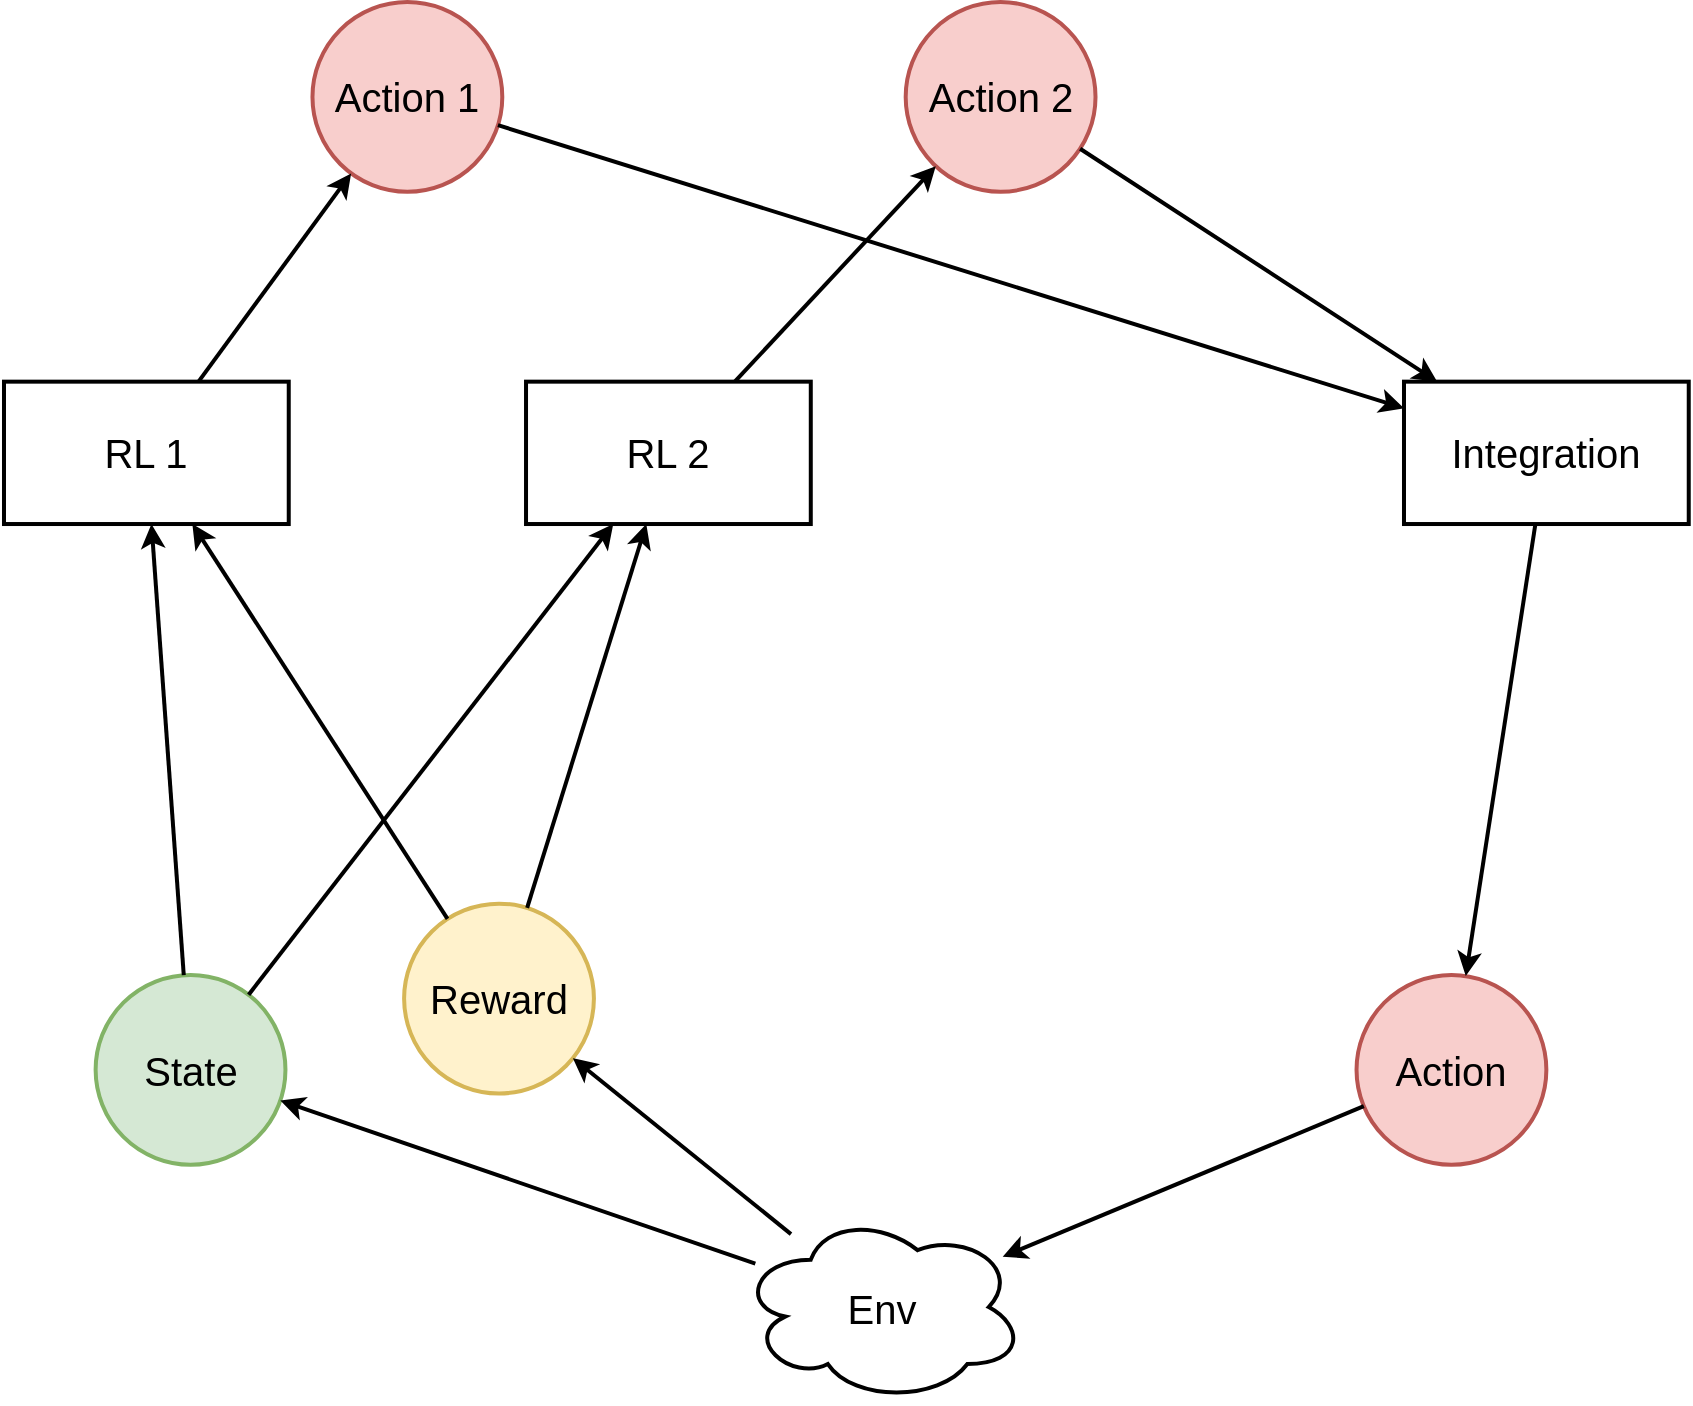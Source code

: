 <mxfile version="14.1.8" type="device" pages="3"><diagram id="eBwx7ttUTXXnXy8yIM_Y" name="step_1"><mxGraphModel dx="1673" dy="964" grid="1" gridSize="10" guides="1" tooltips="1" connect="1" arrows="1" fold="1" page="1" pageScale="1" pageWidth="1100" pageHeight="850" math="0" shadow="0"><root><mxCell id="0"/><mxCell id="1" parent="0"/><mxCell id="VFgrI5C9sfG1d8kRxmnY-7" value="RL 2" style="whiteSpace=wrap;html=1;fontSize=20;strokeWidth=2;" vertex="1" parent="1"><mxGeometry x="390.014" y="279.831" width="142.373" height="71.186" as="geometry"/></mxCell><mxCell id="VFgrI5C9sfG1d8kRxmnY-1" value="Env" style="ellipse;shape=cloud;whiteSpace=wrap;html=1;fontSize=20;strokeWidth=2;" vertex="1" parent="1"><mxGeometry x="496.793" y="695.085" width="142.373" height="94.915" as="geometry"/></mxCell><mxCell id="VFgrI5C9sfG1d8kRxmnY-2" value="State" style="ellipse;whiteSpace=wrap;html=1;aspect=fixed;fillColor=#d5e8d4;strokeColor=#82b366;fontSize=20;strokeWidth=2;" vertex="1" parent="1"><mxGeometry x="174.81" y="576.436" width="94.915" height="94.915" as="geometry"/></mxCell><mxCell id="VFgrI5C9sfG1d8kRxmnY-3" value="Reward" style="ellipse;whiteSpace=wrap;html=1;aspect=fixed;fillColor=#fff2cc;strokeColor=#d6b656;fontSize=20;strokeWidth=2;" vertex="1" parent="1"><mxGeometry x="329.047" y="540.843" width="94.915" height="94.915" as="geometry"/></mxCell><mxCell id="VFgrI5C9sfG1d8kRxmnY-4" value="" style="endArrow=classic;html=1;fontSize=20;strokeWidth=2;" edge="1" parent="1" source="VFgrI5C9sfG1d8kRxmnY-1" target="VFgrI5C9sfG1d8kRxmnY-2"><mxGeometry x="57.81" y="90" width="50" height="50" as="geometry"><mxPoint x="473.065" y="517.119" as="sourcePoint"/><mxPoint x="532.387" y="457.797" as="targetPoint"/></mxGeometry></mxCell><mxCell id="VFgrI5C9sfG1d8kRxmnY-5" value="" style="endArrow=classic;html=1;fontSize=20;strokeWidth=2;" edge="1" parent="1" source="VFgrI5C9sfG1d8kRxmnY-1" target="VFgrI5C9sfG1d8kRxmnY-3"><mxGeometry x="57.81" y="90" width="50" height="50" as="geometry"><mxPoint x="473.065" y="517.119" as="sourcePoint"/><mxPoint x="532.387" y="457.797" as="targetPoint"/></mxGeometry></mxCell><mxCell id="VFgrI5C9sfG1d8kRxmnY-6" value="RL 1" style="whiteSpace=wrap;html=1;fontSize=20;strokeWidth=2;" vertex="1" parent="1"><mxGeometry x="128.996" y="279.831" width="142.373" height="71.186" as="geometry"/></mxCell><mxCell id="VFgrI5C9sfG1d8kRxmnY-8" value="" style="endArrow=classic;html=1;fontSize=20;strokeWidth=2;" edge="1" parent="1" source="VFgrI5C9sfG1d8kRxmnY-2" target="VFgrI5C9sfG1d8kRxmnY-6"><mxGeometry x="57.81" y="90" width="50" height="50" as="geometry"><mxPoint x="473.065" y="386.61" as="sourcePoint"/><mxPoint x="532.387" y="327.288" as="targetPoint"/></mxGeometry></mxCell><mxCell id="VFgrI5C9sfG1d8kRxmnY-10" value="" style="endArrow=classic;html=1;fontSize=20;strokeWidth=2;" edge="1" parent="1" source="VFgrI5C9sfG1d8kRxmnY-3" target="VFgrI5C9sfG1d8kRxmnY-6"><mxGeometry x="57.81" y="90" width="50" height="50" as="geometry"><mxPoint x="473.065" y="386.61" as="sourcePoint"/><mxPoint x="532.387" y="327.288" as="targetPoint"/></mxGeometry></mxCell><mxCell id="VFgrI5C9sfG1d8kRxmnY-11" value="" style="endArrow=classic;html=1;fontSize=20;strokeWidth=2;" edge="1" parent="1" source="VFgrI5C9sfG1d8kRxmnY-2" target="VFgrI5C9sfG1d8kRxmnY-7"><mxGeometry x="57.81" y="90" width="50" height="50" as="geometry"><mxPoint x="473.065" y="386.61" as="sourcePoint"/><mxPoint x="532.387" y="327.288" as="targetPoint"/></mxGeometry></mxCell><mxCell id="VFgrI5C9sfG1d8kRxmnY-12" value="" style="endArrow=classic;html=1;fontSize=20;strokeWidth=2;" edge="1" parent="1" source="VFgrI5C9sfG1d8kRxmnY-3" target="VFgrI5C9sfG1d8kRxmnY-7"><mxGeometry x="57.81" y="90" width="50" height="50" as="geometry"><mxPoint x="473.065" y="386.61" as="sourcePoint"/><mxPoint x="532.387" y="327.288" as="targetPoint"/></mxGeometry></mxCell><mxCell id="VFgrI5C9sfG1d8kRxmnY-13" value="Action 1" style="ellipse;whiteSpace=wrap;html=1;aspect=fixed;fillColor=#f8cecc;strokeColor=#b85450;fontSize=20;strokeWidth=2;" vertex="1" parent="1"><mxGeometry x="283.234" y="90" width="94.915" height="94.915" as="geometry"/></mxCell><mxCell id="VFgrI5C9sfG1d8kRxmnY-14" value="Action 2" style="ellipse;whiteSpace=wrap;html=1;aspect=fixed;fillColor=#f8cecc;strokeColor=#b85450;fontSize=20;strokeWidth=2;" vertex="1" parent="1"><mxGeometry x="579.844" y="90" width="94.915" height="94.915" as="geometry"/></mxCell><mxCell id="VFgrI5C9sfG1d8kRxmnY-15" value="" style="endArrow=classic;html=1;fontSize=20;strokeWidth=2;" edge="1" parent="1" source="VFgrI5C9sfG1d8kRxmnY-6" target="VFgrI5C9sfG1d8kRxmnY-13"><mxGeometry x="57.81" y="90" width="50" height="50" as="geometry"><mxPoint x="496.793" y="291.695" as="sourcePoint"/><mxPoint x="556.115" y="232.373" as="targetPoint"/></mxGeometry></mxCell><mxCell id="VFgrI5C9sfG1d8kRxmnY-16" value="" style="endArrow=classic;html=1;fontSize=20;strokeWidth=2;" edge="1" parent="1" source="VFgrI5C9sfG1d8kRxmnY-7" target="VFgrI5C9sfG1d8kRxmnY-14"><mxGeometry x="57.81" y="90" width="50" height="50" as="geometry"><mxPoint x="496.793" y="291.695" as="sourcePoint"/><mxPoint x="556.115" y="232.373" as="targetPoint"/></mxGeometry></mxCell><mxCell id="VFgrI5C9sfG1d8kRxmnY-17" value="Integration" style="whiteSpace=wrap;html=1;fontSize=20;strokeWidth=2;" vertex="1" parent="1"><mxGeometry x="828.997" y="279.831" width="142.373" height="71.186" as="geometry"/></mxCell><mxCell id="VFgrI5C9sfG1d8kRxmnY-18" value="" style="endArrow=classic;html=1;fontSize=20;strokeWidth=2;" edge="1" parent="1" source="VFgrI5C9sfG1d8kRxmnY-14" target="VFgrI5C9sfG1d8kRxmnY-17"><mxGeometry x="57.81" y="90" width="50" height="50" as="geometry"><mxPoint x="496.793" y="291.695" as="sourcePoint"/><mxPoint x="556.115" y="232.373" as="targetPoint"/></mxGeometry></mxCell><mxCell id="VFgrI5C9sfG1d8kRxmnY-19" value="" style="endArrow=classic;html=1;fontSize=20;strokeWidth=2;" edge="1" parent="1" source="VFgrI5C9sfG1d8kRxmnY-13" target="VFgrI5C9sfG1d8kRxmnY-17"><mxGeometry x="57.81" y="90" width="50" height="50" as="geometry"><mxPoint x="496.793" y="291.695" as="sourcePoint"/><mxPoint x="556.115" y="232.373" as="targetPoint"/></mxGeometry></mxCell><mxCell id="VFgrI5C9sfG1d8kRxmnY-20" value="Action" style="ellipse;whiteSpace=wrap;html=1;aspect=fixed;fillColor=#f8cecc;strokeColor=#b85450;fontSize=20;strokeWidth=2;" vertex="1" parent="1"><mxGeometry x="805.268" y="576.441" width="94.915" height="94.915" as="geometry"/></mxCell><mxCell id="VFgrI5C9sfG1d8kRxmnY-21" value="" style="endArrow=classic;html=1;fontSize=20;strokeWidth=2;" edge="1" parent="1" source="VFgrI5C9sfG1d8kRxmnY-17" target="VFgrI5C9sfG1d8kRxmnY-20"><mxGeometry x="57.81" y="90" width="50" height="50" as="geometry"><mxPoint x="496.793" y="600.169" as="sourcePoint"/><mxPoint x="556.115" y="540.847" as="targetPoint"/></mxGeometry></mxCell><mxCell id="VFgrI5C9sfG1d8kRxmnY-22" value="" style="endArrow=classic;html=1;fontSize=20;strokeWidth=2;" edge="1" parent="1" source="VFgrI5C9sfG1d8kRxmnY-20" target="VFgrI5C9sfG1d8kRxmnY-1"><mxGeometry x="57.81" y="90" width="50" height="50" as="geometry"><mxPoint x="496.793" y="600.169" as="sourcePoint"/><mxPoint x="556.115" y="540.847" as="targetPoint"/></mxGeometry></mxCell></root></mxGraphModel></diagram><diagram name="step_2" id="MBSW3cizZMa_tX-YGxS4"><mxGraphModel dx="1673" dy="964" grid="1" gridSize="10" guides="1" tooltips="1" connect="1" arrows="1" fold="1" page="1" pageScale="1" pageWidth="1100" pageHeight="850" math="0" shadow="0"><root><mxCell id="8EooI18zq_rJoCv-nhGZ-0"/><mxCell id="8EooI18zq_rJoCv-nhGZ-1" parent="8EooI18zq_rJoCv-nhGZ-0"/><mxCell id="8EooI18zq_rJoCv-nhGZ-3" value="RL 2" style="rounded=0;whiteSpace=wrap;html=1;fontSize=20;strokeWidth=2;" vertex="1" parent="8EooI18zq_rJoCv-nhGZ-1"><mxGeometry x="390.014" y="279.831" width="142.373" height="71.186" as="geometry"/></mxCell><mxCell id="8EooI18zq_rJoCv-nhGZ-4" value="Env" style="ellipse;shape=cloud;whiteSpace=wrap;html=1;fontSize=20;strokeWidth=2;" vertex="1" parent="8EooI18zq_rJoCv-nhGZ-1"><mxGeometry x="496.793" y="695.085" width="142.373" height="94.915" as="geometry"/></mxCell><mxCell id="8EooI18zq_rJoCv-nhGZ-5" value="State" style="ellipse;whiteSpace=wrap;html=1;aspect=fixed;fillColor=#d5e8d4;strokeColor=#82b366;fontSize=20;strokeWidth=2;" vertex="1" parent="8EooI18zq_rJoCv-nhGZ-1"><mxGeometry x="244.81" y="576.436" width="94.915" height="94.915" as="geometry"/></mxCell><mxCell id="8EooI18zq_rJoCv-nhGZ-6" value="Reward" style="ellipse;whiteSpace=wrap;html=1;aspect=fixed;fillColor=#fff2cc;strokeColor=#d6b656;fontSize=20;strokeWidth=2;" vertex="1" parent="8EooI18zq_rJoCv-nhGZ-1"><mxGeometry x="520.517" y="520.003" width="94.915" height="94.915" as="geometry"/></mxCell><mxCell id="8EooI18zq_rJoCv-nhGZ-7" value="" style="endArrow=classic;html=1;fontSize=20;strokeWidth=2;" edge="1" parent="8EooI18zq_rJoCv-nhGZ-1" source="8EooI18zq_rJoCv-nhGZ-4" target="8EooI18zq_rJoCv-nhGZ-5"><mxGeometry x="57.81" y="90" width="50" height="50" as="geometry"><mxPoint x="473.065" y="517.119" as="sourcePoint"/><mxPoint x="532.387" y="457.797" as="targetPoint"/></mxGeometry></mxCell><mxCell id="8EooI18zq_rJoCv-nhGZ-8" value="" style="endArrow=classic;html=1;fontSize=20;strokeWidth=2;" edge="1" parent="8EooI18zq_rJoCv-nhGZ-1" source="8EooI18zq_rJoCv-nhGZ-4" target="8EooI18zq_rJoCv-nhGZ-6"><mxGeometry x="57.81" y="90" width="50" height="50" as="geometry"><mxPoint x="473.065" y="517.119" as="sourcePoint"/><mxPoint x="532.387" y="457.797" as="targetPoint"/></mxGeometry></mxCell><mxCell id="8EooI18zq_rJoCv-nhGZ-9" value="RL 1" style="rounded=0;whiteSpace=wrap;html=1;fontSize=20;strokeWidth=2;" vertex="1" parent="8EooI18zq_rJoCv-nhGZ-1"><mxGeometry x="128.996" y="279.831" width="142.373" height="71.186" as="geometry"/></mxCell><mxCell id="8EooI18zq_rJoCv-nhGZ-10" value="" style="endArrow=classic;html=1;fontSize=20;strokeWidth=2;" edge="1" parent="8EooI18zq_rJoCv-nhGZ-1" source="8EooI18zq_rJoCv-nhGZ-5" target="8EooI18zq_rJoCv-nhGZ-9"><mxGeometry x="57.81" y="90" width="50" height="50" as="geometry"><mxPoint x="473.065" y="386.61" as="sourcePoint"/><mxPoint x="532.387" y="327.288" as="targetPoint"/></mxGeometry></mxCell><mxCell id="8EooI18zq_rJoCv-nhGZ-12" value="" style="endArrow=classic;html=1;fontSize=20;strokeWidth=2;" edge="1" parent="8EooI18zq_rJoCv-nhGZ-1" source="8EooI18zq_rJoCv-nhGZ-5" target="8EooI18zq_rJoCv-nhGZ-3"><mxGeometry x="57.81" y="90" width="50" height="50" as="geometry"><mxPoint x="473.065" y="386.61" as="sourcePoint"/><mxPoint x="532.387" y="327.288" as="targetPoint"/></mxGeometry></mxCell><mxCell id="8EooI18zq_rJoCv-nhGZ-13" value="" style="endArrow=classic;html=1;fontSize=20;strokeWidth=2;" edge="1" parent="8EooI18zq_rJoCv-nhGZ-1" source="8EooI18zq_rJoCv-nhGZ-6" target="8EooI18zq_rJoCv-nhGZ-18"><mxGeometry x="57.81" y="90" width="50" height="50" as="geometry"><mxPoint x="473.065" y="386.61" as="sourcePoint"/><mxPoint x="532.387" y="327.288" as="targetPoint"/></mxGeometry></mxCell><mxCell id="8EooI18zq_rJoCv-nhGZ-14" value="Opinion 1" style="ellipse;whiteSpace=wrap;html=1;aspect=fixed;fillColor=#d5e8d4;strokeColor=#82b366;fontSize=20;strokeWidth=2;gradientColor=#FFCCCC;gradientDirection=west;" vertex="1" parent="8EooI18zq_rJoCv-nhGZ-1"><mxGeometry x="271.374" y="80" width="94.915" height="94.915" as="geometry"/></mxCell><mxCell id="8EooI18zq_rJoCv-nhGZ-15" value="Opinion 2" style="ellipse;whiteSpace=wrap;html=1;aspect=fixed;fillColor=#d5e8d4;strokeColor=#82b366;fontSize=20;strokeWidth=2;gradientColor=#FFCCCC;gradientDirection=west;" vertex="1" parent="8EooI18zq_rJoCv-nhGZ-1"><mxGeometry x="604.814" y="60" width="94.915" height="94.915" as="geometry"/></mxCell><mxCell id="8EooI18zq_rJoCv-nhGZ-16" value="" style="endArrow=classic;html=1;fontSize=20;strokeWidth=2;" edge="1" parent="8EooI18zq_rJoCv-nhGZ-1" source="8EooI18zq_rJoCv-nhGZ-9" target="8EooI18zq_rJoCv-nhGZ-14"><mxGeometry x="57.81" y="90" width="50" height="50" as="geometry"><mxPoint x="496.793" y="291.695" as="sourcePoint"/><mxPoint x="556.115" y="232.373" as="targetPoint"/></mxGeometry></mxCell><mxCell id="8EooI18zq_rJoCv-nhGZ-17" value="" style="endArrow=classic;html=1;fontSize=20;strokeWidth=2;" edge="1" parent="8EooI18zq_rJoCv-nhGZ-1" source="8EooI18zq_rJoCv-nhGZ-3" target="8EooI18zq_rJoCv-nhGZ-15"><mxGeometry x="57.81" y="90" width="50" height="50" as="geometry"><mxPoint x="496.793" y="291.695" as="sourcePoint"/><mxPoint x="556.115" y="232.373" as="targetPoint"/></mxGeometry></mxCell><mxCell id="8EooI18zq_rJoCv-nhGZ-18" value="RL 3" style="rounded=0;whiteSpace=wrap;html=1;fontSize=20;strokeWidth=2;" vertex="1" parent="8EooI18zq_rJoCv-nhGZ-1"><mxGeometry x="828.997" y="279.831" width="142.373" height="71.186" as="geometry"/></mxCell><mxCell id="8EooI18zq_rJoCv-nhGZ-19" value="" style="endArrow=classic;html=1;fontSize=20;strokeWidth=2;" edge="1" parent="8EooI18zq_rJoCv-nhGZ-1" source="8EooI18zq_rJoCv-nhGZ-15" target="8EooI18zq_rJoCv-nhGZ-18"><mxGeometry x="57.81" y="90" width="50" height="50" as="geometry"><mxPoint x="496.793" y="291.695" as="sourcePoint"/><mxPoint x="556.115" y="232.373" as="targetPoint"/></mxGeometry></mxCell><mxCell id="8EooI18zq_rJoCv-nhGZ-20" value="" style="endArrow=classic;html=1;fontSize=20;strokeWidth=2;" edge="1" parent="8EooI18zq_rJoCv-nhGZ-1" source="8EooI18zq_rJoCv-nhGZ-14" target="8EooI18zq_rJoCv-nhGZ-18"><mxGeometry x="57.81" y="90" width="50" height="50" as="geometry"><mxPoint x="496.793" y="291.695" as="sourcePoint"/><mxPoint x="556.115" y="232.373" as="targetPoint"/></mxGeometry></mxCell><mxCell id="8EooI18zq_rJoCv-nhGZ-21" value="Action" style="ellipse;whiteSpace=wrap;html=1;aspect=fixed;fillColor=#f8cecc;strokeColor=#b85450;fontSize=20;strokeWidth=2;" vertex="1" parent="8EooI18zq_rJoCv-nhGZ-1"><mxGeometry x="805.268" y="576.441" width="94.915" height="94.915" as="geometry"/></mxCell><mxCell id="8EooI18zq_rJoCv-nhGZ-22" value="" style="endArrow=classic;html=1;fontSize=20;strokeWidth=2;" edge="1" parent="8EooI18zq_rJoCv-nhGZ-1" source="8EooI18zq_rJoCv-nhGZ-18" target="8EooI18zq_rJoCv-nhGZ-21"><mxGeometry x="57.81" y="90" width="50" height="50" as="geometry"><mxPoint x="496.793" y="600.169" as="sourcePoint"/><mxPoint x="556.115" y="540.847" as="targetPoint"/></mxGeometry></mxCell><mxCell id="8EooI18zq_rJoCv-nhGZ-23" value="" style="endArrow=classic;html=1;fontSize=20;strokeWidth=2;" edge="1" parent="8EooI18zq_rJoCv-nhGZ-1" source="8EooI18zq_rJoCv-nhGZ-21" target="8EooI18zq_rJoCv-nhGZ-4"><mxGeometry x="57.81" y="90" width="50" height="50" as="geometry"><mxPoint x="496.793" y="600.169" as="sourcePoint"/><mxPoint x="556.115" y="540.847" as="targetPoint"/></mxGeometry></mxCell><mxCell id="hfe8n2UPghU1Wi6EVhB1-0" value="Sub&lt;br&gt;Reward 1" style="ellipse;whiteSpace=wrap;html=1;aspect=fixed;fillColor=#fff2cc;strokeColor=#d6b656;fontSize=20;strokeWidth=2;" vertex="1" parent="8EooI18zq_rJoCv-nhGZ-1"><mxGeometry x="384.807" y="50.003" width="94.915" height="94.915" as="geometry"/></mxCell><mxCell id="hfe8n2UPghU1Wi6EVhB1-1" value="" style="endArrow=classic;html=1;fontSize=20;strokeWidth=2;" edge="1" parent="8EooI18zq_rJoCv-nhGZ-1" source="8EooI18zq_rJoCv-nhGZ-18" target="hfe8n2UPghU1Wi6EVhB1-0"><mxGeometry width="50" height="50" relative="1" as="geometry"><mxPoint x="664.81" y="430" as="sourcePoint"/><mxPoint x="714.81" y="380" as="targetPoint"/></mxGeometry></mxCell><mxCell id="hfe8n2UPghU1Wi6EVhB1-2" value="" style="endArrow=classic;html=1;fontSize=20;strokeWidth=2;" edge="1" parent="8EooI18zq_rJoCv-nhGZ-1" source="hfe8n2UPghU1Wi6EVhB1-0" target="8EooI18zq_rJoCv-nhGZ-9"><mxGeometry width="50" height="50" relative="1" as="geometry"><mxPoint x="664.81" y="430" as="sourcePoint"/><mxPoint x="714.81" y="380" as="targetPoint"/></mxGeometry></mxCell><mxCell id="hfe8n2UPghU1Wi6EVhB1-3" value="Sub&lt;br&gt;Reward 2" style="ellipse;whiteSpace=wrap;html=1;aspect=fixed;fillColor=#fff2cc;strokeColor=#d6b656;fontSize=20;strokeWidth=2;" vertex="1" parent="8EooI18zq_rJoCv-nhGZ-1"><mxGeometry x="710.357" y="80.003" width="94.915" height="94.915" as="geometry"/></mxCell><mxCell id="hfe8n2UPghU1Wi6EVhB1-4" value="" style="endArrow=classic;html=1;fontSize=20;strokeWidth=2;" edge="1" parent="8EooI18zq_rJoCv-nhGZ-1" source="8EooI18zq_rJoCv-nhGZ-18" target="hfe8n2UPghU1Wi6EVhB1-3"><mxGeometry width="50" height="50" relative="1" as="geometry"><mxPoint x="664.81" y="430" as="sourcePoint"/><mxPoint x="714.81" y="380" as="targetPoint"/></mxGeometry></mxCell><mxCell id="hfe8n2UPghU1Wi6EVhB1-5" value="" style="endArrow=classic;html=1;fontSize=20;strokeWidth=2;" edge="1" parent="8EooI18zq_rJoCv-nhGZ-1" source="hfe8n2UPghU1Wi6EVhB1-3" target="8EooI18zq_rJoCv-nhGZ-3"><mxGeometry width="50" height="50" relative="1" as="geometry"><mxPoint x="664.81" y="430" as="sourcePoint"/><mxPoint x="714.81" y="380" as="targetPoint"/></mxGeometry></mxCell></root></mxGraphModel></diagram><diagram name="step_3" id="f9UyZ85FZYVJ3epYoEdd"><mxGraphModel dx="1673" dy="964" grid="1" gridSize="10" guides="1" tooltips="1" connect="1" arrows="1" fold="1" page="1" pageScale="1" pageWidth="1100" pageHeight="850" math="0" shadow="0"><root><mxCell id="QSzr1n4xz1ERLagKMRH9-0"/><mxCell id="QSzr1n4xz1ERLagKMRH9-1" parent="QSzr1n4xz1ERLagKMRH9-0"/><mxCell id="QSzr1n4xz1ERLagKMRH9-2" value="RL 2" style="rounded=0;whiteSpace=wrap;html=1;fontSize=20;strokeWidth=2;" vertex="1" parent="QSzr1n4xz1ERLagKMRH9-1"><mxGeometry x="351.594" y="391.021" width="142.373" height="71.186" as="geometry"/></mxCell><mxCell id="QSzr1n4xz1ERLagKMRH9-3" value="Env" style="ellipse;shape=cloud;whiteSpace=wrap;html=1;fontSize=20;strokeWidth=2;" vertex="1" parent="QSzr1n4xz1ERLagKMRH9-1"><mxGeometry x="496.793" y="735.085" width="142.373" height="94.915" as="geometry"/></mxCell><mxCell id="QSzr1n4xz1ERLagKMRH9-4" value="State" style="ellipse;whiteSpace=wrap;html=1;aspect=fixed;fillColor=#d5e8d4;strokeColor=#82b366;fontSize=20;strokeWidth=2;" vertex="1" parent="QSzr1n4xz1ERLagKMRH9-1"><mxGeometry x="244.81" y="616.436" width="94.915" height="94.915" as="geometry"/></mxCell><mxCell id="QSzr1n4xz1ERLagKMRH9-5" value="Reward" style="ellipse;whiteSpace=wrap;html=1;aspect=fixed;fillColor=#fff2cc;strokeColor=#d6b656;fontSize=20;strokeWidth=2;" vertex="1" parent="QSzr1n4xz1ERLagKMRH9-1"><mxGeometry x="520.517" y="560.003" width="94.915" height="94.915" as="geometry"/></mxCell><mxCell id="QSzr1n4xz1ERLagKMRH9-6" value="" style="endArrow=classic;html=1;fontSize=20;strokeWidth=2;" edge="1" parent="QSzr1n4xz1ERLagKMRH9-1" source="QSzr1n4xz1ERLagKMRH9-3" target="QSzr1n4xz1ERLagKMRH9-4"><mxGeometry x="57.81" y="130" width="50" height="50" as="geometry"><mxPoint x="473.065" y="557.119" as="sourcePoint"/><mxPoint x="532.387" y="497.797" as="targetPoint"/></mxGeometry></mxCell><mxCell id="QSzr1n4xz1ERLagKMRH9-7" value="" style="endArrow=classic;html=1;fontSize=20;strokeWidth=2;" edge="1" parent="QSzr1n4xz1ERLagKMRH9-1" source="QSzr1n4xz1ERLagKMRH9-3" target="QSzr1n4xz1ERLagKMRH9-5"><mxGeometry x="57.81" y="130" width="50" height="50" as="geometry"><mxPoint x="473.065" y="557.119" as="sourcePoint"/><mxPoint x="532.387" y="497.797" as="targetPoint"/></mxGeometry></mxCell><mxCell id="QSzr1n4xz1ERLagKMRH9-8" value="RL 1" style="rounded=0;whiteSpace=wrap;html=1;fontSize=20;strokeWidth=2;" vertex="1" parent="QSzr1n4xz1ERLagKMRH9-1"><mxGeometry x="90.576" y="391.021" width="142.373" height="71.186" as="geometry"/></mxCell><mxCell id="QSzr1n4xz1ERLagKMRH9-9" value="" style="endArrow=classic;html=1;fontSize=20;strokeWidth=2;" edge="1" parent="QSzr1n4xz1ERLagKMRH9-1" source="QSzr1n4xz1ERLagKMRH9-4" target="QSzr1n4xz1ERLagKMRH9-8"><mxGeometry x="57.81" y="130" width="50" height="50" as="geometry"><mxPoint x="473.065" y="426.61" as="sourcePoint"/><mxPoint x="532.387" y="367.288" as="targetPoint"/></mxGeometry></mxCell><mxCell id="QSzr1n4xz1ERLagKMRH9-10" value="" style="endArrow=classic;html=1;fontSize=20;strokeWidth=2;" edge="1" parent="QSzr1n4xz1ERLagKMRH9-1" source="QSzr1n4xz1ERLagKMRH9-4" target="QSzr1n4xz1ERLagKMRH9-2"><mxGeometry x="57.81" y="130" width="50" height="50" as="geometry"><mxPoint x="473.065" y="426.61" as="sourcePoint"/><mxPoint x="532.387" y="367.288" as="targetPoint"/></mxGeometry></mxCell><mxCell id="QSzr1n4xz1ERLagKMRH9-11" value="" style="endArrow=classic;html=1;fontSize=20;strokeWidth=2;" edge="1" parent="QSzr1n4xz1ERLagKMRH9-1" source="QSzr1n4xz1ERLagKMRH9-5" target="QSzr1n4xz1ERLagKMRH9-16"><mxGeometry x="57.81" y="130" width="50" height="50" as="geometry"><mxPoint x="473.065" y="426.61" as="sourcePoint"/><mxPoint x="532.387" y="367.288" as="targetPoint"/></mxGeometry></mxCell><mxCell id="QSzr1n4xz1ERLagKMRH9-12" value="Opinion 1" style="ellipse;whiteSpace=wrap;html=1;aspect=fixed;fillColor=#d5e8d4;strokeColor=#82b366;fontSize=20;strokeWidth=2;gradientColor=#FFCCCC;gradientDirection=south;" vertex="1" parent="QSzr1n4xz1ERLagKMRH9-1"><mxGeometry x="50.004" y="170" width="94.915" height="94.915" as="geometry"/></mxCell><mxCell id="QSzr1n4xz1ERLagKMRH9-13" value="Opinion 2" style="ellipse;whiteSpace=wrap;html=1;aspect=fixed;fillColor=#d5e8d4;strokeColor=#82b366;fontSize=20;strokeWidth=2;gradientColor=#FFCCCC;gradientDirection=south;" vertex="1" parent="QSzr1n4xz1ERLagKMRH9-1"><mxGeometry x="320.004" y="240" width="94.915" height="94.915" as="geometry"/></mxCell><mxCell id="QSzr1n4xz1ERLagKMRH9-14" value="" style="endArrow=classic;html=1;fontSize=20;strokeWidth=2;" edge="1" parent="QSzr1n4xz1ERLagKMRH9-1" source="QSzr1n4xz1ERLagKMRH9-8" target="QSzr1n4xz1ERLagKMRH9-12"><mxGeometry x="57.81" y="130" width="50" height="50" as="geometry"><mxPoint x="496.793" y="331.695" as="sourcePoint"/><mxPoint x="556.115" y="272.373" as="targetPoint"/></mxGeometry></mxCell><mxCell id="QSzr1n4xz1ERLagKMRH9-15" value="" style="endArrow=classic;html=1;fontSize=20;strokeWidth=2;" edge="1" parent="QSzr1n4xz1ERLagKMRH9-1" source="QSzr1n4xz1ERLagKMRH9-2" target="QSzr1n4xz1ERLagKMRH9-13"><mxGeometry x="57.81" y="130" width="50" height="50" as="geometry"><mxPoint x="496.793" y="331.695" as="sourcePoint"/><mxPoint x="556.115" y="272.373" as="targetPoint"/></mxGeometry></mxCell><mxCell id="QSzr1n4xz1ERLagKMRH9-16" value="RL 3" style="rounded=0;whiteSpace=wrap;html=1;fontSize=20;strokeWidth=2;" vertex="1" parent="QSzr1n4xz1ERLagKMRH9-1"><mxGeometry x="509.997" y="40.001" width="142.373" height="71.186" as="geometry"/></mxCell><mxCell id="QSzr1n4xz1ERLagKMRH9-17" value="" style="endArrow=classic;html=1;fontSize=20;strokeWidth=2;" edge="1" parent="QSzr1n4xz1ERLagKMRH9-1" source="QSzr1n4xz1ERLagKMRH9-13" target="QSzr1n4xz1ERLagKMRH9-16"><mxGeometry x="57.81" y="130" width="50" height="50" as="geometry"><mxPoint x="496.793" y="331.695" as="sourcePoint"/><mxPoint x="556.115" y="272.373" as="targetPoint"/></mxGeometry></mxCell><mxCell id="QSzr1n4xz1ERLagKMRH9-18" value="" style="endArrow=classic;html=1;fontSize=20;strokeWidth=2;" edge="1" parent="QSzr1n4xz1ERLagKMRH9-1" source="QSzr1n4xz1ERLagKMRH9-12" target="QSzr1n4xz1ERLagKMRH9-16"><mxGeometry x="57.81" y="130" width="50" height="50" as="geometry"><mxPoint x="496.793" y="331.695" as="sourcePoint"/><mxPoint x="556.115" y="272.373" as="targetPoint"/></mxGeometry></mxCell><mxCell id="QSzr1n4xz1ERLagKMRH9-19" value="Action" style="ellipse;whiteSpace=wrap;html=1;aspect=fixed;fillColor=#f8cecc;strokeColor=#b85450;fontSize=20;strokeWidth=2;" vertex="1" parent="QSzr1n4xz1ERLagKMRH9-1"><mxGeometry x="805.268" y="616.441" width="94.915" height="94.915" as="geometry"/></mxCell><mxCell id="QSzr1n4xz1ERLagKMRH9-20" value="" style="endArrow=classic;html=1;fontSize=20;strokeWidth=2;" edge="1" parent="QSzr1n4xz1ERLagKMRH9-1" source="QSzr1n4xz1ERLagKMRH9-16" target="QSzr1n4xz1ERLagKMRH9-30"><mxGeometry x="57.81" y="130" width="50" height="50" as="geometry"><mxPoint x="496.793" y="640.169" as="sourcePoint"/><mxPoint x="556.115" y="580.847" as="targetPoint"/></mxGeometry></mxCell><mxCell id="QSzr1n4xz1ERLagKMRH9-21" value="" style="endArrow=classic;html=1;fontSize=20;strokeWidth=2;" edge="1" parent="QSzr1n4xz1ERLagKMRH9-1" source="QSzr1n4xz1ERLagKMRH9-19" target="QSzr1n4xz1ERLagKMRH9-3"><mxGeometry x="57.81" y="130" width="50" height="50" as="geometry"><mxPoint x="496.793" y="640.169" as="sourcePoint"/><mxPoint x="556.115" y="580.847" as="targetPoint"/></mxGeometry></mxCell><mxCell id="QSzr1n4xz1ERLagKMRH9-22" value="Sub&lt;br&gt;Reward 1" style="ellipse;whiteSpace=wrap;html=1;aspect=fixed;fillColor=#fff2cc;strokeColor=#d6b656;fontSize=20;strokeWidth=2;" vertex="1" parent="QSzr1n4xz1ERLagKMRH9-1"><mxGeometry x="169.997" y="230.003" width="94.915" height="94.915" as="geometry"/></mxCell><mxCell id="QSzr1n4xz1ERLagKMRH9-23" value="" style="endArrow=classic;html=1;fontSize=20;strokeWidth=2;" edge="1" parent="QSzr1n4xz1ERLagKMRH9-1" source="QSzr1n4xz1ERLagKMRH9-16" target="QSzr1n4xz1ERLagKMRH9-22"><mxGeometry width="50" height="50" relative="1" as="geometry"><mxPoint x="664.81" y="470" as="sourcePoint"/><mxPoint x="714.81" y="420" as="targetPoint"/></mxGeometry></mxCell><mxCell id="QSzr1n4xz1ERLagKMRH9-24" value="" style="endArrow=classic;html=1;fontSize=20;strokeWidth=2;" edge="1" parent="QSzr1n4xz1ERLagKMRH9-1" source="QSzr1n4xz1ERLagKMRH9-22" target="QSzr1n4xz1ERLagKMRH9-8"><mxGeometry width="50" height="50" relative="1" as="geometry"><mxPoint x="664.81" y="470" as="sourcePoint"/><mxPoint x="714.81" y="420" as="targetPoint"/></mxGeometry></mxCell><mxCell id="QSzr1n4xz1ERLagKMRH9-25" value="Sub&lt;br&gt;Reward 2" style="ellipse;whiteSpace=wrap;html=1;aspect=fixed;fillColor=#fff2cc;strokeColor=#d6b656;fontSize=20;strokeWidth=2;" vertex="1" parent="QSzr1n4xz1ERLagKMRH9-1"><mxGeometry x="439.997" y="240.003" width="94.915" height="94.915" as="geometry"/></mxCell><mxCell id="QSzr1n4xz1ERLagKMRH9-26" value="" style="endArrow=classic;html=1;fontSize=20;strokeWidth=2;" edge="1" parent="QSzr1n4xz1ERLagKMRH9-1" source="QSzr1n4xz1ERLagKMRH9-16" target="QSzr1n4xz1ERLagKMRH9-25"><mxGeometry width="50" height="50" relative="1" as="geometry"><mxPoint x="664.81" y="470" as="sourcePoint"/><mxPoint x="714.81" y="420" as="targetPoint"/></mxGeometry></mxCell><mxCell id="QSzr1n4xz1ERLagKMRH9-27" value="" style="endArrow=classic;html=1;fontSize=20;strokeWidth=2;" edge="1" parent="QSzr1n4xz1ERLagKMRH9-1" source="QSzr1n4xz1ERLagKMRH9-25" target="QSzr1n4xz1ERLagKMRH9-2"><mxGeometry width="50" height="50" relative="1" as="geometry"><mxPoint x="664.81" y="470" as="sourcePoint"/><mxPoint x="714.81" y="420" as="targetPoint"/></mxGeometry></mxCell><mxCell id="QSzr1n4xz1ERLagKMRH9-28" value="RL 4" style="rounded=0;whiteSpace=wrap;html=1;fontSize=20;strokeWidth=2;" vertex="1" parent="QSzr1n4xz1ERLagKMRH9-1"><mxGeometry x="652.374" y="389.001" width="142.373" height="71.186" as="geometry"/></mxCell><mxCell id="QSzr1n4xz1ERLagKMRH9-29" value="" style="endArrow=classic;html=1;strokeWidth=2;fontSize=20;" edge="1" parent="QSzr1n4xz1ERLagKMRH9-1" source="QSzr1n4xz1ERLagKMRH9-28" target="QSzr1n4xz1ERLagKMRH9-19"><mxGeometry width="50" height="50" relative="1" as="geometry"><mxPoint x="510" y="460" as="sourcePoint"/><mxPoint x="560" y="410" as="targetPoint"/></mxGeometry></mxCell><mxCell id="QSzr1n4xz1ERLagKMRH9-30" value="Opinion 3" style="ellipse;whiteSpace=wrap;html=1;aspect=fixed;fillColor=#d5e8d4;strokeColor=#82b366;fontSize=20;strokeWidth=2;gradientColor=#FFCCCC;gradientDirection=north;" vertex="1" parent="QSzr1n4xz1ERLagKMRH9-1"><mxGeometry x="615.434" y="240" width="94.915" height="94.915" as="geometry"/></mxCell><mxCell id="QSzr1n4xz1ERLagKMRH9-31" value="" style="endArrow=classic;html=1;strokeWidth=2;fontSize=20;" edge="1" parent="QSzr1n4xz1ERLagKMRH9-1" source="QSzr1n4xz1ERLagKMRH9-30" target="QSzr1n4xz1ERLagKMRH9-28"><mxGeometry width="50" height="50" relative="1" as="geometry"><mxPoint x="510" y="460" as="sourcePoint"/><mxPoint x="560" y="410" as="targetPoint"/></mxGeometry></mxCell><mxCell id="QSzr1n4xz1ERLagKMRH9-32" value="Sub&lt;br&gt;Reward 3" style="ellipse;whiteSpace=wrap;html=1;aspect=fixed;fillColor=#fff2cc;strokeColor=#d6b656;fontSize=20;strokeWidth=2;" vertex="1" parent="QSzr1n4xz1ERLagKMRH9-1"><mxGeometry x="739.997" y="230.003" width="94.915" height="94.915" as="geometry"/></mxCell><mxCell id="QSzr1n4xz1ERLagKMRH9-33" value="" style="endArrow=classic;html=1;strokeWidth=2;fontSize=20;" edge="1" parent="QSzr1n4xz1ERLagKMRH9-1" source="QSzr1n4xz1ERLagKMRH9-16" target="QSzr1n4xz1ERLagKMRH9-32"><mxGeometry width="50" height="50" relative="1" as="geometry"><mxPoint x="510" y="460" as="sourcePoint"/><mxPoint x="560" y="410" as="targetPoint"/></mxGeometry></mxCell><mxCell id="QSzr1n4xz1ERLagKMRH9-34" value="" style="endArrow=classic;html=1;strokeWidth=2;fontSize=20;" edge="1" parent="QSzr1n4xz1ERLagKMRH9-1" source="QSzr1n4xz1ERLagKMRH9-32" target="QSzr1n4xz1ERLagKMRH9-28"><mxGeometry width="50" height="50" relative="1" as="geometry"><mxPoint x="510" y="460" as="sourcePoint"/><mxPoint x="560" y="410" as="targetPoint"/></mxGeometry></mxCell><mxCell id="QSzr1n4xz1ERLagKMRH9-35" value="RL 5" style="rounded=0;whiteSpace=wrap;html=1;fontSize=20;strokeWidth=2;" vertex="1" parent="QSzr1n4xz1ERLagKMRH9-1"><mxGeometry x="900.184" y="391.021" width="142.373" height="71.186" as="geometry"/></mxCell></root></mxGraphModel></diagram></mxfile>